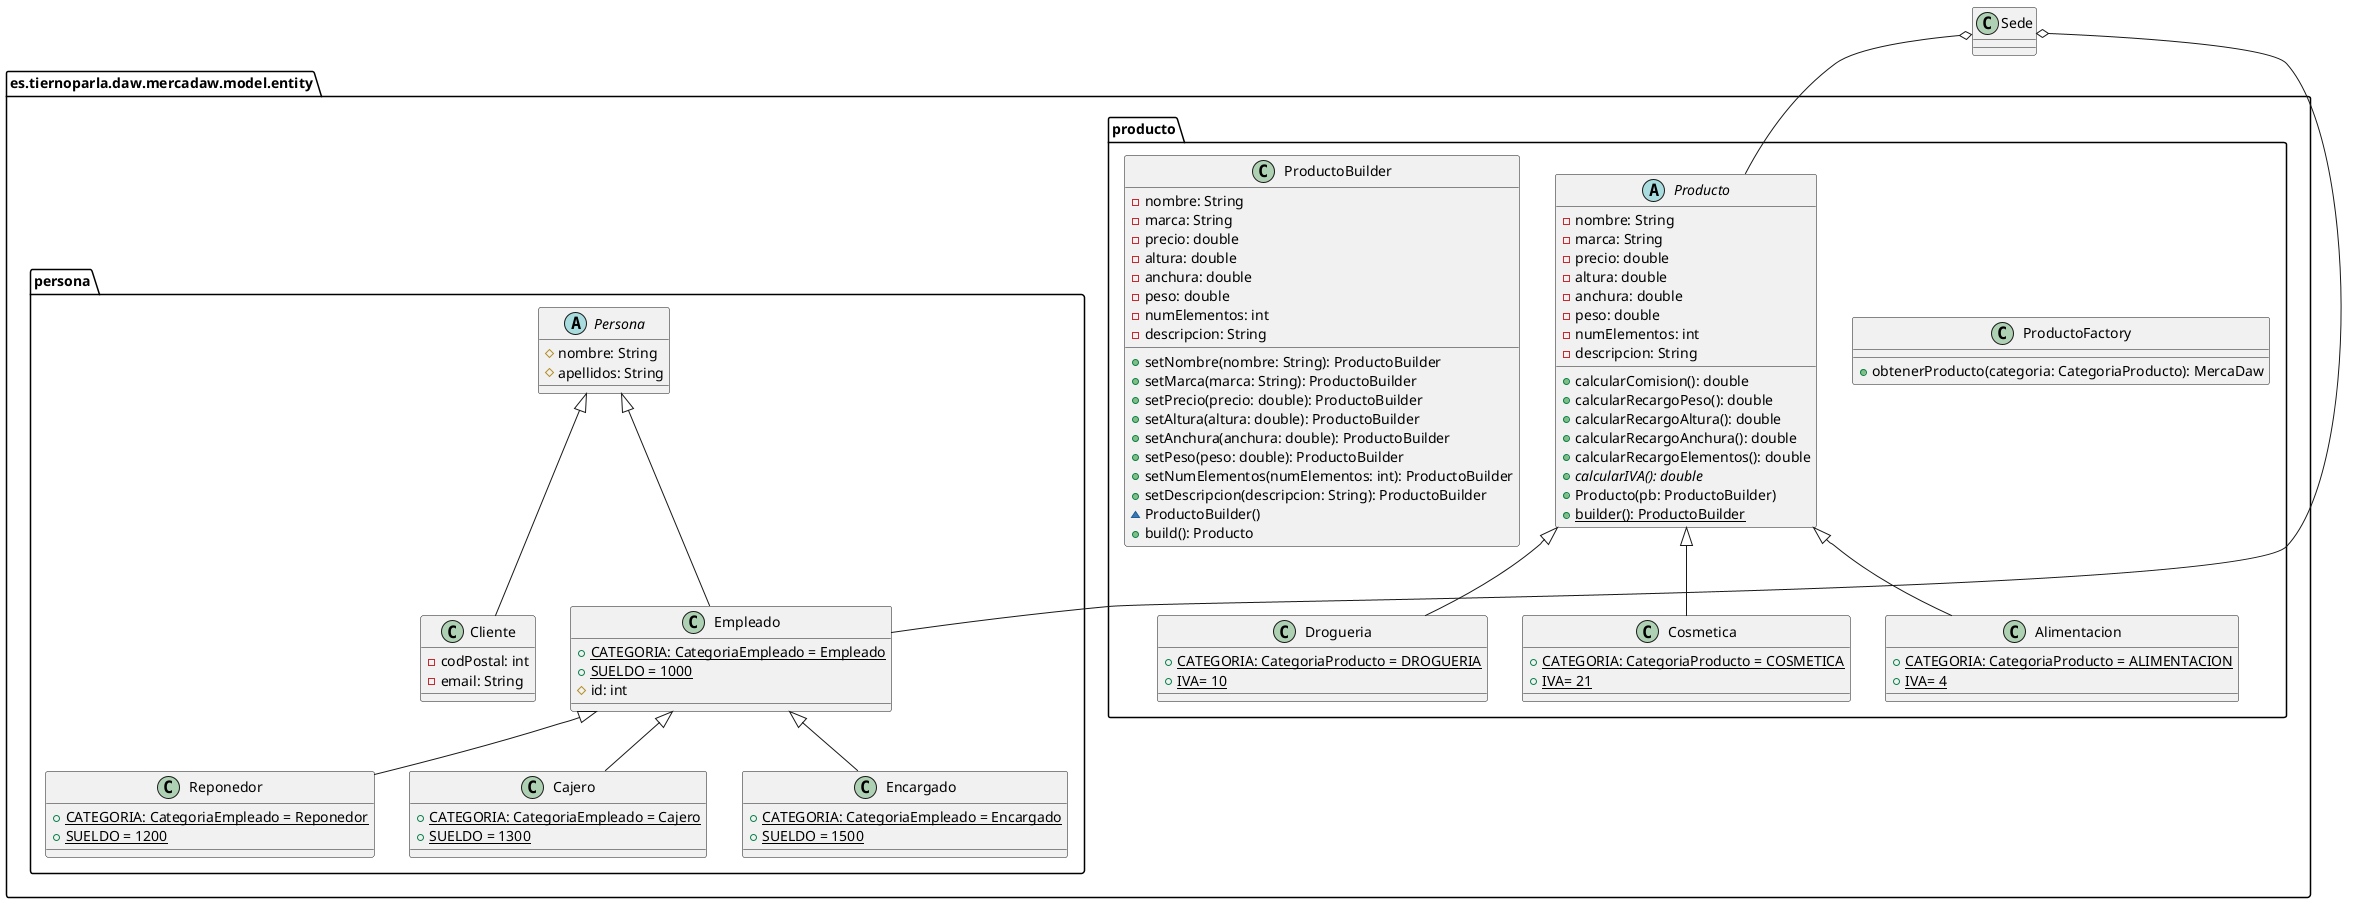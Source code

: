 @startuml Entity
set namespaceSeparator none
allow_mixing

package es.tiernoparla.daw.mercadaw.model.entity {

    package producto {
        class ProductoFactory {
            +obtenerProducto(categoria: CategoriaProducto): MercaDaw
        }

        abstract Producto {
            -nombre: String
            -marca: String
            -precio: double
            -altura: double
            -anchura: double
            -peso: double
            -numElementos: int
            -descripcion: String
            +calcularComision(): double
            +calcularRecargoPeso(): double
            +calcularRecargoAltura(): double
            +calcularRecargoAnchura(): double
            +calcularRecargoElementos(): double
            +{abstract}calcularIVA(): double
            +Producto(pb: ProductoBuilder)
            +{static} builder(): ProductoBuilder
        }

        class Alimentacion {
            +{static} CATEGORIA: CategoriaProducto = ALIMENTACION
            +{static} IVA= 4
        }

        class Drogueria {
            +{static} CATEGORIA: CategoriaProducto = DROGUERIA
            +{static} IVA= 10
        }

        class Cosmetica {
            +{static} CATEGORIA: CategoriaProducto = COSMETICA
            +{static} IVA= 21
        }

        class ProductoBuilder {
            -nombre: String
            -marca: String
            -precio: double
            -altura: double
            -anchura: double
            -peso: double
            -numElementos: int
            -descripcion: String
            +setNombre(nombre: String): ProductoBuilder
            +setMarca(marca: String): ProductoBuilder
            +setPrecio(precio: double): ProductoBuilder
            +setAltura(altura: double): ProductoBuilder
            +setAnchura(anchura: double): ProductoBuilder
            +setPeso(peso: double): ProductoBuilder
            +setNumElementos(numElementos: int): ProductoBuilder
            +setDescripcion(descripcion: String): ProductoBuilder
            ~ProductoBuilder()
            +build(): Producto
        }

        Producto <|-- Alimentacion
        Producto <|-- Drogueria
        Producto <|-- Cosmetica
    }

    package persona {

        class Empleado {
            +{static} CATEGORIA: CategoriaEmpleado = Empleado
            +{static} SUELDO = 1000
            #id: int
        }

        abstract Persona {
            #nombre: String
            #apellidos: String
        }

        class Reponedor {
            +{static} CATEGORIA: CategoriaEmpleado = Reponedor
            +{static} SUELDO = 1200
        }

        class Cajero {
            +{static} CATEGORIA: CategoriaEmpleado = Cajero
            +{static} SUELDO = 1300
        }

        class Encargado {
            +{static} CATEGORIA: CategoriaEmpleado = Encargado
            +{static} SUELDO = 1500
        }

        class Cliente {
            -codPostal: int
            -email: String
        }

        Empleado <|-- Reponedor
        Empleado <|-- Cajero
        Empleado <|-- Encargado

        Persona <|-- Empleado
        Persona <|-- Cliente
    }

}
Sede o-- Empleado
Sede o-- Producto

@enduml